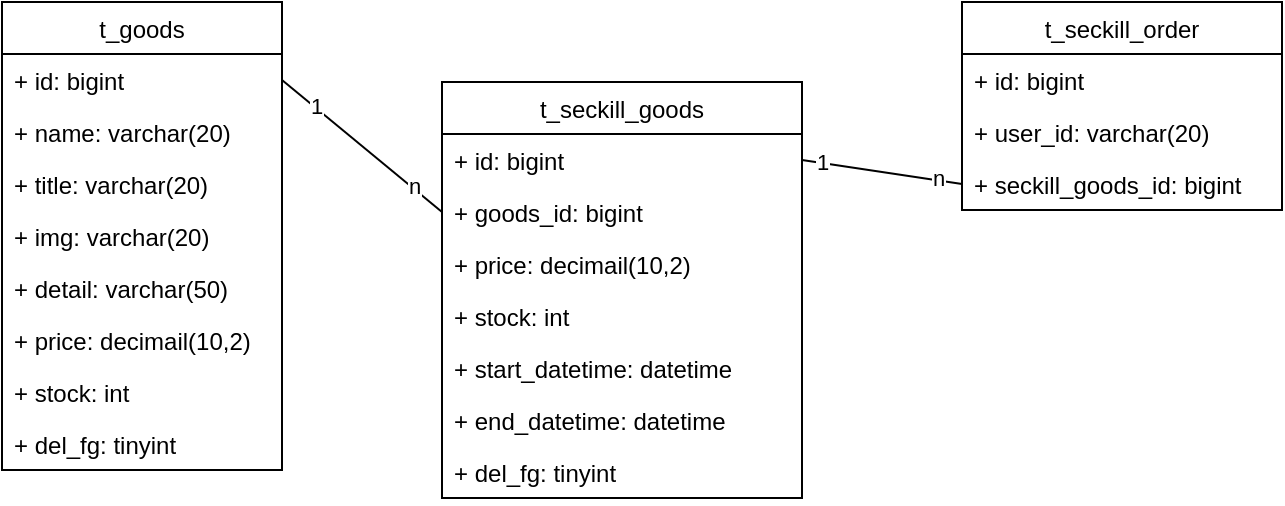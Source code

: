 <mxfile version="16.4.0" type="device" pages="2"><diagram id="T3kPMJzn48CMCo0Q7P4o" name="SECKILL-ER图"><mxGraphModel dx="1502" dy="929" grid="1" gridSize="10" guides="1" tooltips="1" connect="1" arrows="1" fold="1" page="0" pageScale="1" pageWidth="827" pageHeight="1169" math="0" shadow="0"><root><mxCell id="0"/><mxCell id="1" parent="0"/><mxCell id="akomS8LPdcsM3OMz3XSN-1" value="t_seckill_goods" style="swimlane;fontStyle=0;childLayout=stackLayout;horizontal=1;startSize=26;fillColor=none;horizontalStack=0;resizeParent=1;resizeParentMax=0;resizeLast=0;collapsible=1;marginBottom=0;" parent="1" vertex="1"><mxGeometry x="40" y="40" width="180" height="208" as="geometry"/></mxCell><mxCell id="akomS8LPdcsM3OMz3XSN-2" value="+ id: bigint" style="text;strokeColor=none;fillColor=none;align=left;verticalAlign=top;spacingLeft=4;spacingRight=4;overflow=hidden;rotatable=0;points=[[0,0.5],[1,0.5]];portConstraint=eastwest;" parent="akomS8LPdcsM3OMz3XSN-1" vertex="1"><mxGeometry y="26" width="180" height="26" as="geometry"/></mxCell><mxCell id="akomS8LPdcsM3OMz3XSN-3" value="+ goods_id: bigint" style="text;strokeColor=none;fillColor=none;align=left;verticalAlign=top;spacingLeft=4;spacingRight=4;overflow=hidden;rotatable=0;points=[[0,0.5],[1,0.5]];portConstraint=eastwest;" parent="akomS8LPdcsM3OMz3XSN-1" vertex="1"><mxGeometry y="52" width="180" height="26" as="geometry"/></mxCell><mxCell id="akomS8LPdcsM3OMz3XSN-4" value="+ price: decimail(10,2)" style="text;strokeColor=none;fillColor=none;align=left;verticalAlign=top;spacingLeft=4;spacingRight=4;overflow=hidden;rotatable=0;points=[[0,0.5],[1,0.5]];portConstraint=eastwest;" parent="akomS8LPdcsM3OMz3XSN-1" vertex="1"><mxGeometry y="78" width="180" height="26" as="geometry"/></mxCell><mxCell id="akomS8LPdcsM3OMz3XSN-5" value="+ stock: int" style="text;strokeColor=none;fillColor=none;align=left;verticalAlign=top;spacingLeft=4;spacingRight=4;overflow=hidden;rotatable=0;points=[[0,0.5],[1,0.5]];portConstraint=eastwest;" parent="akomS8LPdcsM3OMz3XSN-1" vertex="1"><mxGeometry y="104" width="180" height="26" as="geometry"/></mxCell><mxCell id="akomS8LPdcsM3OMz3XSN-6" value="+ start_datetime: datetime" style="text;strokeColor=none;fillColor=none;align=left;verticalAlign=top;spacingLeft=4;spacingRight=4;overflow=hidden;rotatable=0;points=[[0,0.5],[1,0.5]];portConstraint=eastwest;" parent="akomS8LPdcsM3OMz3XSN-1" vertex="1"><mxGeometry y="130" width="180" height="26" as="geometry"/></mxCell><mxCell id="akomS8LPdcsM3OMz3XSN-7" value="+ end_datetime: datetime" style="text;strokeColor=none;fillColor=none;align=left;verticalAlign=top;spacingLeft=4;spacingRight=4;overflow=hidden;rotatable=0;points=[[0,0.5],[1,0.5]];portConstraint=eastwest;" parent="akomS8LPdcsM3OMz3XSN-1" vertex="1"><mxGeometry y="156" width="180" height="26" as="geometry"/></mxCell><mxCell id="9vvYaYA7wLWfKVCqpAiy-1" value="+ del_fg: tinyint" style="text;strokeColor=none;fillColor=none;align=left;verticalAlign=top;spacingLeft=4;spacingRight=4;overflow=hidden;rotatable=0;points=[[0,0.5],[1,0.5]];portConstraint=eastwest;" parent="akomS8LPdcsM3OMz3XSN-1" vertex="1"><mxGeometry y="182" width="180" height="26" as="geometry"/></mxCell><mxCell id="akomS8LPdcsM3OMz3XSN-8" value="t_seckill_order" style="swimlane;fontStyle=0;childLayout=stackLayout;horizontal=1;startSize=26;fillColor=none;horizontalStack=0;resizeParent=1;resizeParentMax=0;resizeLast=0;collapsible=1;marginBottom=0;" parent="1" vertex="1"><mxGeometry x="300" width="160" height="104" as="geometry"/></mxCell><mxCell id="akomS8LPdcsM3OMz3XSN-9" value="+ id: bigint" style="text;strokeColor=none;fillColor=none;align=left;verticalAlign=top;spacingLeft=4;spacingRight=4;overflow=hidden;rotatable=0;points=[[0,0.5],[1,0.5]];portConstraint=eastwest;" parent="akomS8LPdcsM3OMz3XSN-8" vertex="1"><mxGeometry y="26" width="160" height="26" as="geometry"/></mxCell><mxCell id="akomS8LPdcsM3OMz3XSN-10" value="+ user_id: varchar(20)" style="text;strokeColor=none;fillColor=none;align=left;verticalAlign=top;spacingLeft=4;spacingRight=4;overflow=hidden;rotatable=0;points=[[0,0.5],[1,0.5]];portConstraint=eastwest;" parent="akomS8LPdcsM3OMz3XSN-8" vertex="1"><mxGeometry y="52" width="160" height="26" as="geometry"/></mxCell><mxCell id="akomS8LPdcsM3OMz3XSN-11" value="+ seckill_goods_id: bigint" style="text;strokeColor=none;fillColor=none;align=left;verticalAlign=top;spacingLeft=4;spacingRight=4;overflow=hidden;rotatable=0;points=[[0,0.5],[1,0.5]];portConstraint=eastwest;" parent="akomS8LPdcsM3OMz3XSN-8" vertex="1"><mxGeometry y="78" width="160" height="26" as="geometry"/></mxCell><mxCell id="akomS8LPdcsM3OMz3XSN-15" style="rounded=0;orthogonalLoop=1;jettySize=auto;html=1;entryX=0;entryY=0.5;entryDx=0;entryDy=0;exitX=1;exitY=0.5;exitDx=0;exitDy=0;endArrow=none;endFill=0;" parent="1" source="akomS8LPdcsM3OMz3XSN-2" target="akomS8LPdcsM3OMz3XSN-11" edge="1"><mxGeometry relative="1" as="geometry"/></mxCell><mxCell id="akomS8LPdcsM3OMz3XSN-16" value="1" style="edgeLabel;html=1;align=center;verticalAlign=middle;resizable=0;points=[];" parent="akomS8LPdcsM3OMz3XSN-15" vertex="1" connectable="0"><mxGeometry x="-0.759" y="1" relative="1" as="geometry"><mxPoint as="offset"/></mxGeometry></mxCell><mxCell id="akomS8LPdcsM3OMz3XSN-17" value="n" style="edgeLabel;html=1;align=center;verticalAlign=middle;resizable=0;points=[];" parent="akomS8LPdcsM3OMz3XSN-15" vertex="1" connectable="0"><mxGeometry x="0.679" y="1" relative="1" as="geometry"><mxPoint as="offset"/></mxGeometry></mxCell><mxCell id="9vvYaYA7wLWfKVCqpAiy-2" value="t_goods" style="swimlane;fontStyle=0;childLayout=stackLayout;horizontal=1;startSize=26;fillColor=none;horizontalStack=0;resizeParent=1;resizeParentMax=0;resizeLast=0;collapsible=1;marginBottom=0;" parent="1" vertex="1"><mxGeometry x="-180" width="140" height="234" as="geometry"/></mxCell><mxCell id="9vvYaYA7wLWfKVCqpAiy-3" value="+ id: bigint" style="text;strokeColor=none;fillColor=none;align=left;verticalAlign=top;spacingLeft=4;spacingRight=4;overflow=hidden;rotatable=0;points=[[0,0.5],[1,0.5]];portConstraint=eastwest;" parent="9vvYaYA7wLWfKVCqpAiy-2" vertex="1"><mxGeometry y="26" width="140" height="26" as="geometry"/></mxCell><mxCell id="9vvYaYA7wLWfKVCqpAiy-4" value="+ name: varchar(20)" style="text;strokeColor=none;fillColor=none;align=left;verticalAlign=top;spacingLeft=4;spacingRight=4;overflow=hidden;rotatable=0;points=[[0,0.5],[1,0.5]];portConstraint=eastwest;" parent="9vvYaYA7wLWfKVCqpAiy-2" vertex="1"><mxGeometry y="52" width="140" height="26" as="geometry"/></mxCell><mxCell id="9vvYaYA7wLWfKVCqpAiy-5" value="+ title: varchar(20)" style="text;strokeColor=none;fillColor=none;align=left;verticalAlign=top;spacingLeft=4;spacingRight=4;overflow=hidden;rotatable=0;points=[[0,0.5],[1,0.5]];portConstraint=eastwest;" parent="9vvYaYA7wLWfKVCqpAiy-2" vertex="1"><mxGeometry y="78" width="140" height="26" as="geometry"/></mxCell><mxCell id="9vvYaYA7wLWfKVCqpAiy-6" value="+ img: varchar(20)" style="text;strokeColor=none;fillColor=none;align=left;verticalAlign=top;spacingLeft=4;spacingRight=4;overflow=hidden;rotatable=0;points=[[0,0.5],[1,0.5]];portConstraint=eastwest;" parent="9vvYaYA7wLWfKVCqpAiy-2" vertex="1"><mxGeometry y="104" width="140" height="26" as="geometry"/></mxCell><mxCell id="9vvYaYA7wLWfKVCqpAiy-7" value="+ detail: varchar(50)" style="text;strokeColor=none;fillColor=none;align=left;verticalAlign=top;spacingLeft=4;spacingRight=4;overflow=hidden;rotatable=0;points=[[0,0.5],[1,0.5]];portConstraint=eastwest;" parent="9vvYaYA7wLWfKVCqpAiy-2" vertex="1"><mxGeometry y="130" width="140" height="26" as="geometry"/></mxCell><mxCell id="9vvYaYA7wLWfKVCqpAiy-8" value="+ price: decimail(10,2)" style="text;strokeColor=none;fillColor=none;align=left;verticalAlign=top;spacingLeft=4;spacingRight=4;overflow=hidden;rotatable=0;points=[[0,0.5],[1,0.5]];portConstraint=eastwest;" parent="9vvYaYA7wLWfKVCqpAiy-2" vertex="1"><mxGeometry y="156" width="140" height="26" as="geometry"/></mxCell><mxCell id="9vvYaYA7wLWfKVCqpAiy-9" value="+ stock: int" style="text;strokeColor=none;fillColor=none;align=left;verticalAlign=top;spacingLeft=4;spacingRight=4;overflow=hidden;rotatable=0;points=[[0,0.5],[1,0.5]];portConstraint=eastwest;" parent="9vvYaYA7wLWfKVCqpAiy-2" vertex="1"><mxGeometry y="182" width="140" height="26" as="geometry"/></mxCell><mxCell id="9vvYaYA7wLWfKVCqpAiy-11" value="+ del_fg: tinyint" style="text;strokeColor=none;fillColor=none;align=left;verticalAlign=top;spacingLeft=4;spacingRight=4;overflow=hidden;rotatable=0;points=[[0,0.5],[1,0.5]];portConstraint=eastwest;" parent="9vvYaYA7wLWfKVCqpAiy-2" vertex="1"><mxGeometry y="208" width="140" height="26" as="geometry"/></mxCell><mxCell id="9vvYaYA7wLWfKVCqpAiy-10" style="rounded=0;orthogonalLoop=1;jettySize=auto;html=1;endArrow=none;endFill=0;entryX=0;entryY=0.5;entryDx=0;entryDy=0;exitX=1;exitY=0.5;exitDx=0;exitDy=0;" parent="1" source="9vvYaYA7wLWfKVCqpAiy-3" target="akomS8LPdcsM3OMz3XSN-3" edge="1"><mxGeometry relative="1" as="geometry"/></mxCell><mxCell id="9vvYaYA7wLWfKVCqpAiy-25" value="1" style="edgeLabel;html=1;align=center;verticalAlign=middle;resizable=0;points=[];" parent="9vvYaYA7wLWfKVCqpAiy-10" vertex="1" connectable="0"><mxGeometry x="-0.635" y="3" relative="1" as="geometry"><mxPoint y="3" as="offset"/></mxGeometry></mxCell><mxCell id="9vvYaYA7wLWfKVCqpAiy-26" value="n" style="edgeLabel;html=1;align=center;verticalAlign=middle;resizable=0;points=[];" parent="9vvYaYA7wLWfKVCqpAiy-10" vertex="1" connectable="0"><mxGeometry x="0.619" y="1" relative="1" as="geometry"><mxPoint as="offset"/></mxGeometry></mxCell></root></mxGraphModel></diagram><diagram id="XLyB4ozqFpOGl8HKFcBJ" name="秒杀时间范围"><mxGraphModel dx="918" dy="774" grid="1" gridSize="10" guides="1" tooltips="1" connect="1" arrows="1" fold="1" page="0" pageScale="1" pageWidth="827" pageHeight="1169" math="0" shadow="0"><root><mxCell id="aRV7mDcojMaDBSWPakbX-0"/><mxCell id="aRV7mDcojMaDBSWPakbX-1" parent="aRV7mDcojMaDBSWPakbX-0"/><mxCell id="aRV7mDcojMaDBSWPakbX-2" value="" style="line;strokeWidth=4;html=1;perimeter=backbonePerimeter;points=[];outlineConnect=0;" parent="aRV7mDcojMaDBSWPakbX-1" vertex="1"><mxGeometry x="320" y="270" width="110" height="10" as="geometry"/></mxCell><mxCell id="aRV7mDcojMaDBSWPakbX-3" value="" style="shape=curlyBracket;whiteSpace=wrap;html=1;rounded=1;flipH=1;rotation=-90;fillColor=#dae8fc;strokeColor=#6c8ebf;" parent="aRV7mDcojMaDBSWPakbX-1" vertex="1"><mxGeometry x="490" y="170" width="20" height="120" as="geometry"/></mxCell><mxCell id="aRV7mDcojMaDBSWPakbX-4" value="" style="shape=curlyBracket;whiteSpace=wrap;html=1;rounded=1;flipH=1;rotation=-90;fillColor=#f8cecc;strokeColor=#b85450;" parent="aRV7mDcojMaDBSWPakbX-1" vertex="1"><mxGeometry x="250" y="170" width="20" height="120" as="geometry"/></mxCell><mxCell id="aRV7mDcojMaDBSWPakbX-5" value="" style="ellipse;whiteSpace=wrap;html=1;aspect=fixed;" parent="aRV7mDcojMaDBSWPakbX-1" vertex="1"><mxGeometry x="430" y="270" width="10" height="10" as="geometry"/></mxCell></root></mxGraphModel></diagram></mxfile>